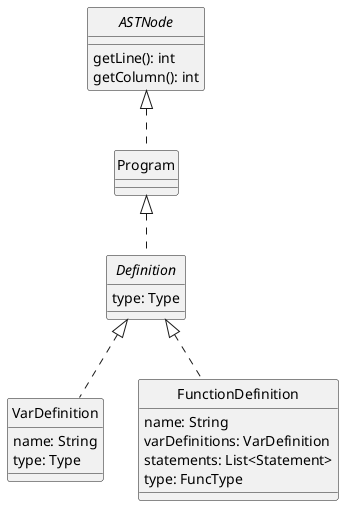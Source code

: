 @startuml Program
skinparam style strictuml
skinparam monochrome true


interface ASTNode {
    getLine(): int
    getColumn(): int
}

class Program

ASTNode <|.. Program
Program <|.. Definition
Definition <|.. VarDefinition
Definition <|.. FunctionDefinition

interface Definition {
    type: Type
}

class VarDefinition {
    name: String
    type: Type
}

class FunctionDefinition {
    name: String
    varDefinitions: VarDefinition
    statements: List<Statement>
    type: FuncType
}

@enduml
